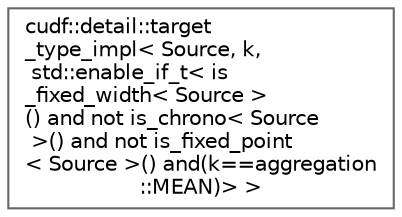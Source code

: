 digraph "类继承关系图"
{
 // LATEX_PDF_SIZE
  bgcolor="transparent";
  edge [fontname=Helvetica,fontsize=10,labelfontname=Helvetica,labelfontsize=10];
  node [fontname=Helvetica,fontsize=10,shape=box,height=0.2,width=0.4];
  rankdir="LR";
  Node0 [id="Node000000",label="cudf::detail::target\l_type_impl\< Source, k,\l std::enable_if_t\< is\l_fixed_width\< Source \>\l() and not is_chrono\< Source\l \>() and not is_fixed_point\l\< Source \>() and(k==aggregation\l::MEAN)\> \>",height=0.2,width=0.4,color="grey40", fillcolor="white", style="filled",URL="$structcudf_1_1detail_1_1target__type__impl_3_01_source_00_01k_00_01std_1_1enable__if__t_3_01is__a2b4cf18bf67fdbe4602b98faf0157b3.html",tooltip=" "];
}
